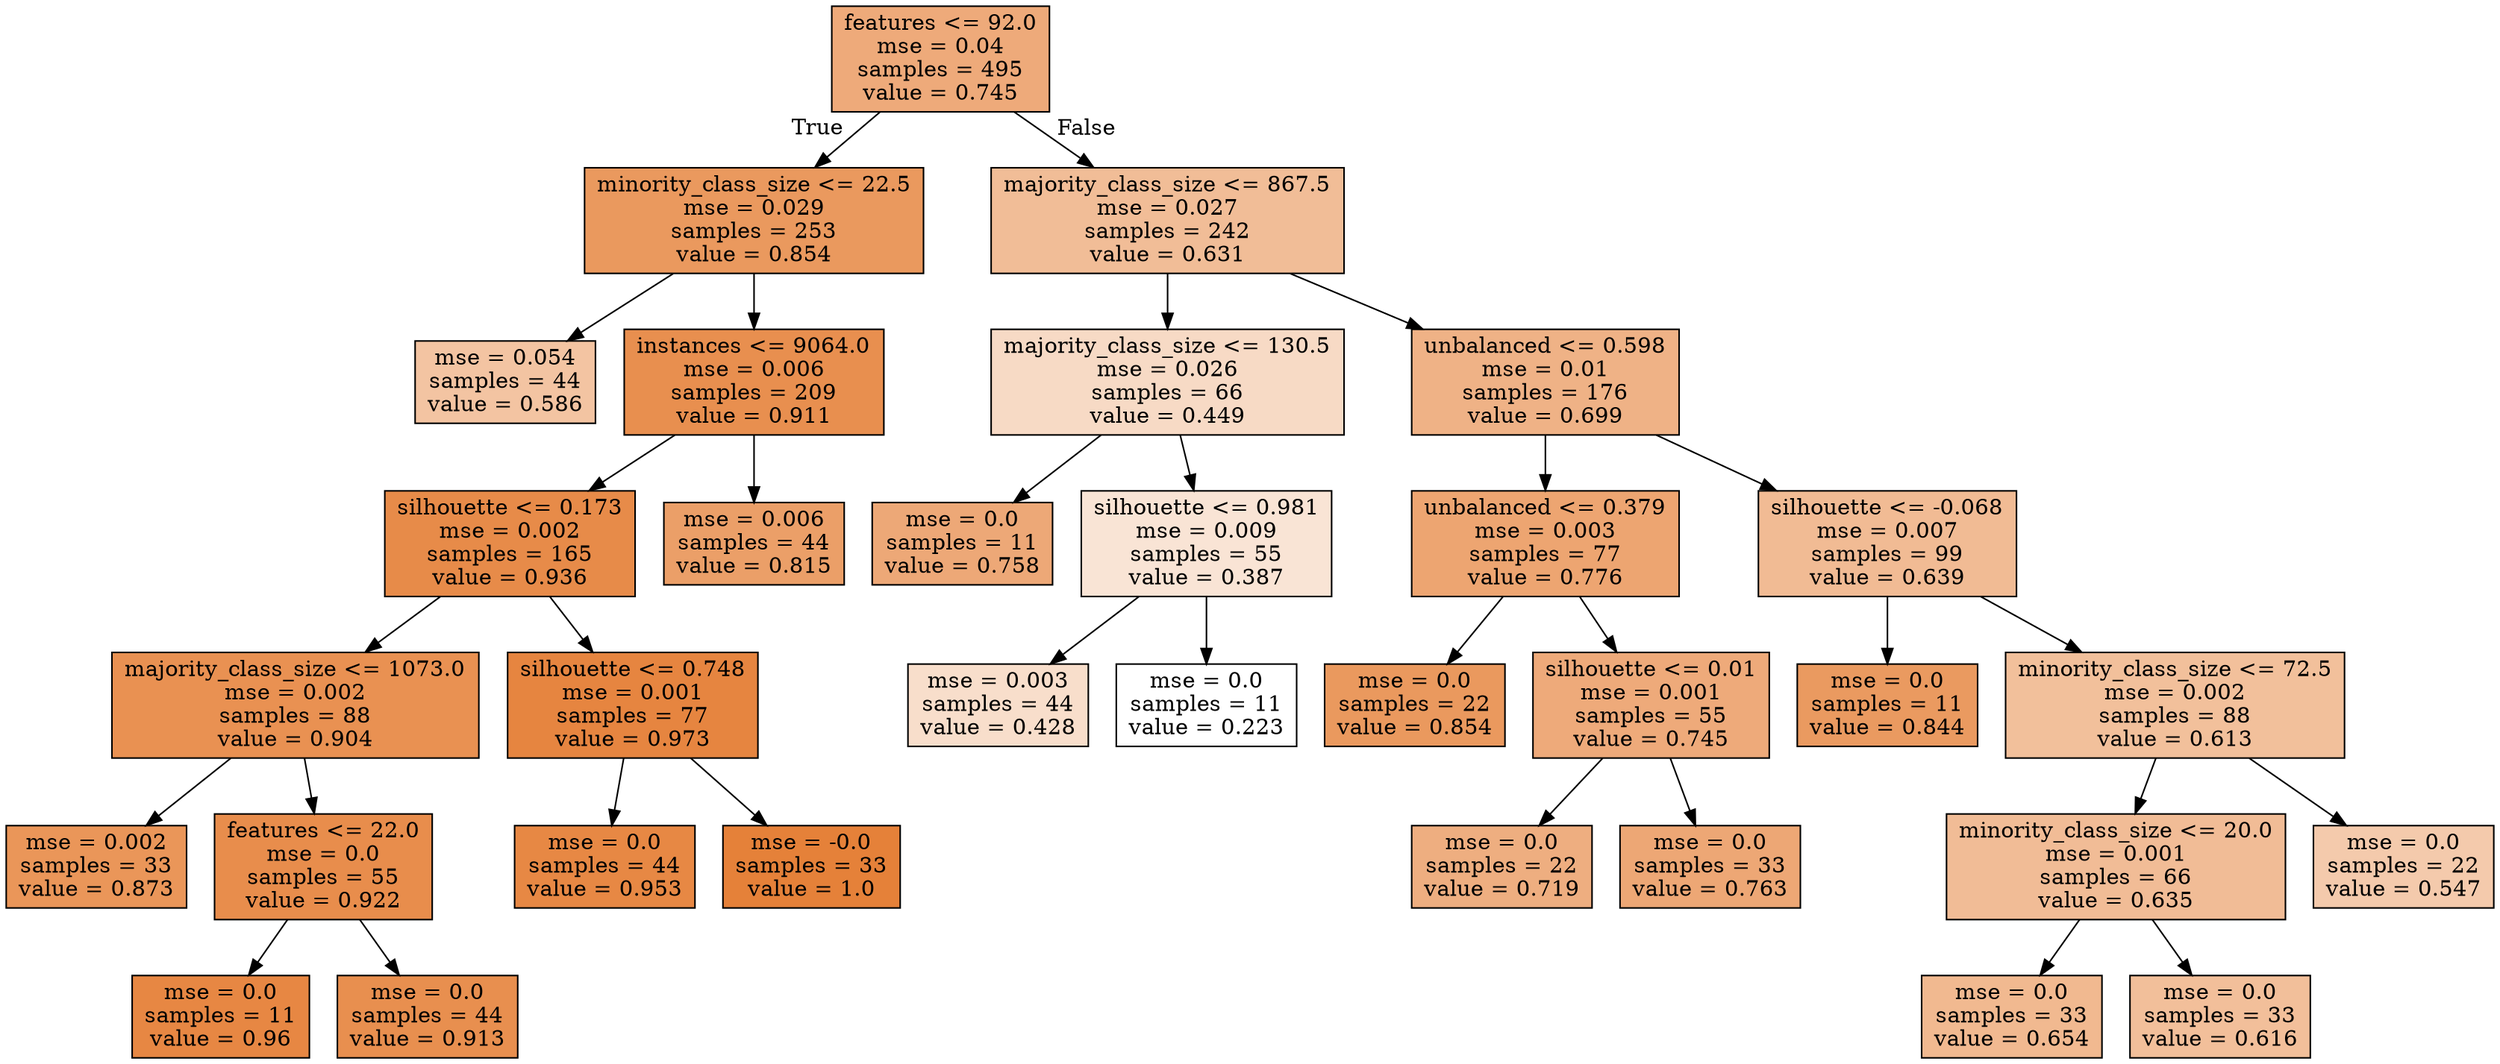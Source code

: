 digraph Tree {
node [shape=box, style="filled", color="black"] ;
0 [label="features <= 92.0\nmse = 0.04\nsamples = 495\nvalue = 0.745", fillcolor="#e58139ab"] ;
1 [label="minority_class_size <= 22.5\nmse = 0.029\nsamples = 253\nvalue = 0.854", fillcolor="#e58139cf"] ;
0 -> 1 [labeldistance=2.5, labelangle=45, headlabel="True"] ;
2 [label="mse = 0.054\nsamples = 44\nvalue = 0.586", fillcolor="#e5813977"] ;
1 -> 2 ;
3 [label="instances <= 9064.0\nmse = 0.006\nsamples = 209\nvalue = 0.911", fillcolor="#e58139e2"] ;
1 -> 3 ;
4 [label="silhouette <= 0.173\nmse = 0.002\nsamples = 165\nvalue = 0.936", fillcolor="#e58139ea"] ;
3 -> 4 ;
5 [label="majority_class_size <= 1073.0\nmse = 0.002\nsamples = 88\nvalue = 0.904", fillcolor="#e58139df"] ;
4 -> 5 ;
6 [label="mse = 0.002\nsamples = 33\nvalue = 0.873", fillcolor="#e58139d5"] ;
5 -> 6 ;
7 [label="features <= 22.0\nmse = 0.0\nsamples = 55\nvalue = 0.922", fillcolor="#e58139e6"] ;
5 -> 7 ;
8 [label="mse = 0.0\nsamples = 11\nvalue = 0.96", fillcolor="#e58139f2"] ;
7 -> 8 ;
9 [label="mse = 0.0\nsamples = 44\nvalue = 0.913", fillcolor="#e58139e2"] ;
7 -> 9 ;
10 [label="silhouette <= 0.748\nmse = 0.001\nsamples = 77\nvalue = 0.973", fillcolor="#e58139f6"] ;
4 -> 10 ;
11 [label="mse = 0.0\nsamples = 44\nvalue = 0.953", fillcolor="#e58139f0"] ;
10 -> 11 ;
12 [label="mse = -0.0\nsamples = 33\nvalue = 1.0", fillcolor="#e58139ff"] ;
10 -> 12 ;
13 [label="mse = 0.006\nsamples = 44\nvalue = 0.815", fillcolor="#e58139c2"] ;
3 -> 13 ;
14 [label="majority_class_size <= 867.5\nmse = 0.027\nsamples = 242\nvalue = 0.631", fillcolor="#e5813986"] ;
0 -> 14 [labeldistance=2.5, labelangle=-45, headlabel="False"] ;
15 [label="majority_class_size <= 130.5\nmse = 0.026\nsamples = 66\nvalue = 0.449", fillcolor="#e581394a"] ;
14 -> 15 ;
16 [label="mse = 0.0\nsamples = 11\nvalue = 0.758", fillcolor="#e58139af"] ;
15 -> 16 ;
17 [label="silhouette <= 0.981\nmse = 0.009\nsamples = 55\nvalue = 0.387", fillcolor="#e5813936"] ;
15 -> 17 ;
18 [label="mse = 0.003\nsamples = 44\nvalue = 0.428", fillcolor="#e5813943"] ;
17 -> 18 ;
19 [label="mse = 0.0\nsamples = 11\nvalue = 0.223", fillcolor="#e5813900"] ;
17 -> 19 ;
20 [label="unbalanced <= 0.598\nmse = 0.01\nsamples = 176\nvalue = 0.699", fillcolor="#e581399c"] ;
14 -> 20 ;
21 [label="unbalanced <= 0.379\nmse = 0.003\nsamples = 77\nvalue = 0.776", fillcolor="#e58139b6"] ;
20 -> 21 ;
22 [label="mse = 0.0\nsamples = 22\nvalue = 0.854", fillcolor="#e58139cf"] ;
21 -> 22 ;
23 [label="silhouette <= 0.01\nmse = 0.001\nsamples = 55\nvalue = 0.745", fillcolor="#e58139ab"] ;
21 -> 23 ;
24 [label="mse = 0.0\nsamples = 22\nvalue = 0.719", fillcolor="#e58139a3"] ;
23 -> 24 ;
25 [label="mse = 0.0\nsamples = 33\nvalue = 0.763", fillcolor="#e58139b1"] ;
23 -> 25 ;
26 [label="silhouette <= -0.068\nmse = 0.007\nsamples = 99\nvalue = 0.639", fillcolor="#e5813989"] ;
20 -> 26 ;
27 [label="mse = 0.0\nsamples = 11\nvalue = 0.844", fillcolor="#e58139cc"] ;
26 -> 27 ;
28 [label="minority_class_size <= 72.5\nmse = 0.002\nsamples = 88\nvalue = 0.613", fillcolor="#e5813980"] ;
26 -> 28 ;
29 [label="minority_class_size <= 20.0\nmse = 0.001\nsamples = 66\nvalue = 0.635", fillcolor="#e5813987"] ;
28 -> 29 ;
30 [label="mse = 0.0\nsamples = 33\nvalue = 0.654", fillcolor="#e581398e"] ;
29 -> 30 ;
31 [label="mse = 0.0\nsamples = 33\nvalue = 0.616", fillcolor="#e5813981"] ;
29 -> 31 ;
32 [label="mse = 0.0\nsamples = 22\nvalue = 0.547", fillcolor="#e581396a"] ;
28 -> 32 ;
}